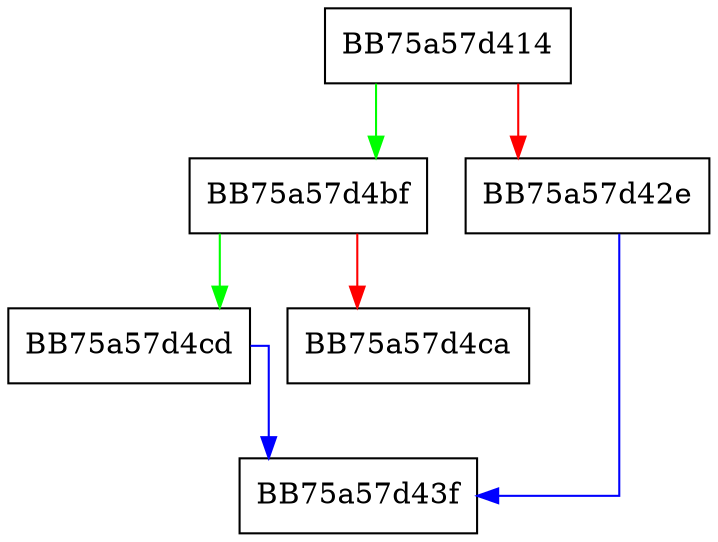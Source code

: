 digraph map_new_cursor {
  node [shape="box"];
  graph [splines=ortho];
  BB75a57d414 -> BB75a57d4bf [color="green"];
  BB75a57d414 -> BB75a57d42e [color="red"];
  BB75a57d42e -> BB75a57d43f [color="blue"];
  BB75a57d4bf -> BB75a57d4cd [color="green"];
  BB75a57d4bf -> BB75a57d4ca [color="red"];
  BB75a57d4cd -> BB75a57d43f [color="blue"];
}